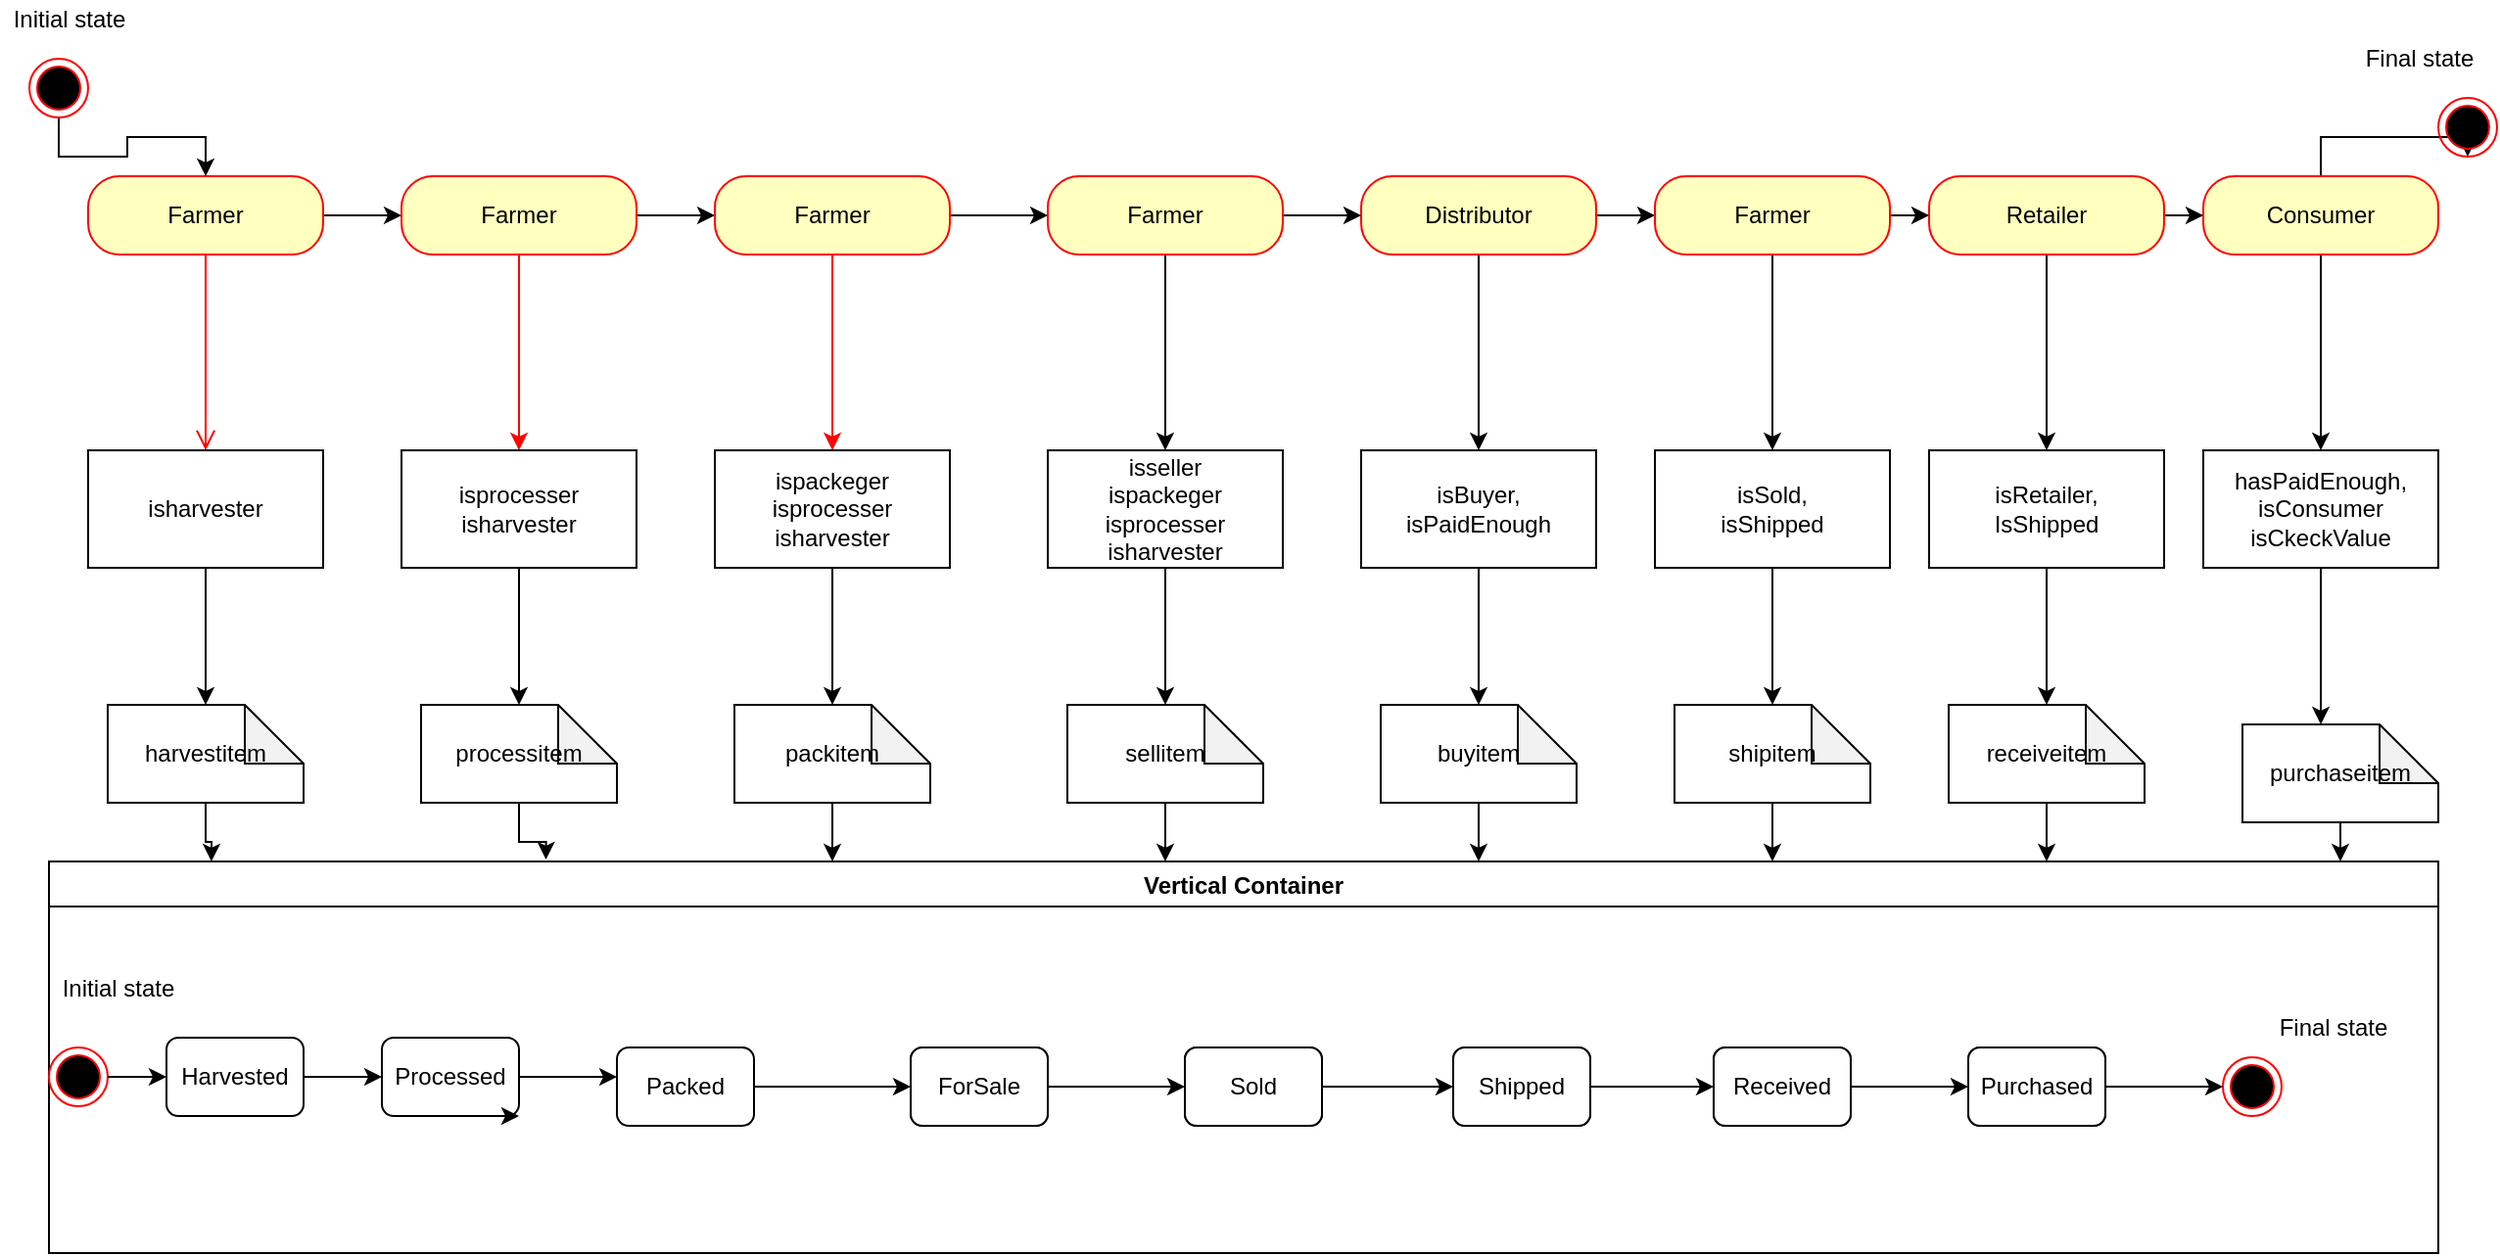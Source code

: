 <mxfile version="14.7.0" type="device"><diagram id="wvDA5O0fSJP32DQWNOp_" name="Page-1"><mxGraphModel dx="1274" dy="773" grid="1" gridSize="10" guides="1" tooltips="1" connect="1" arrows="1" fold="1" page="1" pageScale="1" pageWidth="827" pageHeight="1169" math="0" shadow="0"><root><mxCell id="0"/><mxCell id="1" parent="0"/><mxCell id="ZfZ1TwT_y2Be26_asSqv-5" value="Vertical Container" style="swimlane;" vertex="1" parent="1"><mxGeometry x="40" y="560" width="1220" height="200" as="geometry"/></mxCell><mxCell id="ZfZ1TwT_y2Be26_asSqv-7" value="Harvested" style="rounded=1;whiteSpace=wrap;html=1;" vertex="1" parent="ZfZ1TwT_y2Be26_asSqv-5"><mxGeometry x="60" y="90" width="70" height="40" as="geometry"/></mxCell><mxCell id="ZfZ1TwT_y2Be26_asSqv-11" value="" style="rounded=1;whiteSpace=wrap;html=1;" vertex="1" parent="ZfZ1TwT_y2Be26_asSqv-5"><mxGeometry x="580" y="95" width="70" height="40" as="geometry"/></mxCell><mxCell id="ZfZ1TwT_y2Be26_asSqv-10" value="" style="rounded=1;whiteSpace=wrap;html=1;" vertex="1" parent="ZfZ1TwT_y2Be26_asSqv-5"><mxGeometry x="440" y="95" width="70" height="40" as="geometry"/></mxCell><mxCell id="ZfZ1TwT_y2Be26_asSqv-9" value="Packed" style="rounded=1;whiteSpace=wrap;html=1;" vertex="1" parent="ZfZ1TwT_y2Be26_asSqv-5"><mxGeometry x="290" y="95" width="70" height="40" as="geometry"/></mxCell><mxCell id="ZfZ1TwT_y2Be26_asSqv-8" value="Processed" style="rounded=1;whiteSpace=wrap;html=1;" vertex="1" parent="ZfZ1TwT_y2Be26_asSqv-5"><mxGeometry x="170" y="90" width="70" height="40" as="geometry"/></mxCell><mxCell id="ZfZ1TwT_y2Be26_asSqv-12" value="" style="rounded=1;whiteSpace=wrap;html=1;" vertex="1" parent="ZfZ1TwT_y2Be26_asSqv-5"><mxGeometry x="717" y="95" width="70" height="40" as="geometry"/></mxCell><mxCell id="ZfZ1TwT_y2Be26_asSqv-14" value="" style="rounded=1;whiteSpace=wrap;html=1;" vertex="1" parent="ZfZ1TwT_y2Be26_asSqv-5"><mxGeometry x="980" y="95" width="70" height="40" as="geometry"/></mxCell><mxCell id="ZfZ1TwT_y2Be26_asSqv-13" value="" style="rounded=1;whiteSpace=wrap;html=1;" vertex="1" parent="ZfZ1TwT_y2Be26_asSqv-5"><mxGeometry x="850" y="95" width="70" height="40" as="geometry"/></mxCell><mxCell id="ZfZ1TwT_y2Be26_asSqv-16" value="" style="ellipse;html=1;shape=endState;fillColor=#000000;strokeColor=#ff0000;" vertex="1" parent="ZfZ1TwT_y2Be26_asSqv-5"><mxGeometry y="95" width="30" height="30" as="geometry"/></mxCell><mxCell id="ZfZ1TwT_y2Be26_asSqv-17" style="edgeStyle=orthogonalEdgeStyle;rounded=0;orthogonalLoop=1;jettySize=auto;html=1;exitX=0.5;exitY=1;exitDx=0;exitDy=0;entryX=1;entryY=1;entryDx=0;entryDy=0;" edge="1" parent="ZfZ1TwT_y2Be26_asSqv-5" source="ZfZ1TwT_y2Be26_asSqv-8" target="ZfZ1TwT_y2Be26_asSqv-8"><mxGeometry relative="1" as="geometry"/></mxCell><mxCell id="ZfZ1TwT_y2Be26_asSqv-26" value="Sold" style="rounded=1;whiteSpace=wrap;html=1;" vertex="1" parent="ZfZ1TwT_y2Be26_asSqv-5"><mxGeometry x="580" y="95" width="70" height="40" as="geometry"/></mxCell><mxCell id="ZfZ1TwT_y2Be26_asSqv-28" value="Shipped" style="rounded=1;whiteSpace=wrap;html=1;" vertex="1" parent="ZfZ1TwT_y2Be26_asSqv-5"><mxGeometry x="717" y="95" width="70" height="40" as="geometry"/></mxCell><mxCell id="ZfZ1TwT_y2Be26_asSqv-29" value="" style="edgeStyle=orthogonalEdgeStyle;rounded=0;orthogonalLoop=1;jettySize=auto;html=1;" edge="1" parent="ZfZ1TwT_y2Be26_asSqv-5" source="ZfZ1TwT_y2Be26_asSqv-26" target="ZfZ1TwT_y2Be26_asSqv-28"><mxGeometry relative="1" as="geometry"/></mxCell><mxCell id="ZfZ1TwT_y2Be26_asSqv-30" value="Received" style="rounded=1;whiteSpace=wrap;html=1;" vertex="1" parent="ZfZ1TwT_y2Be26_asSqv-5"><mxGeometry x="850" y="95" width="70" height="40" as="geometry"/></mxCell><mxCell id="ZfZ1TwT_y2Be26_asSqv-31" value="" style="edgeStyle=orthogonalEdgeStyle;rounded=0;orthogonalLoop=1;jettySize=auto;html=1;" edge="1" parent="ZfZ1TwT_y2Be26_asSqv-5" source="ZfZ1TwT_y2Be26_asSqv-28" target="ZfZ1TwT_y2Be26_asSqv-30"><mxGeometry relative="1" as="geometry"/></mxCell><mxCell id="ZfZ1TwT_y2Be26_asSqv-32" value="Purchased" style="rounded=1;whiteSpace=wrap;html=1;" vertex="1" parent="ZfZ1TwT_y2Be26_asSqv-5"><mxGeometry x="980" y="95" width="70" height="40" as="geometry"/></mxCell><mxCell id="ZfZ1TwT_y2Be26_asSqv-33" value="" style="edgeStyle=orthogonalEdgeStyle;rounded=0;orthogonalLoop=1;jettySize=auto;html=1;" edge="1" parent="ZfZ1TwT_y2Be26_asSqv-5" source="ZfZ1TwT_y2Be26_asSqv-30" target="ZfZ1TwT_y2Be26_asSqv-32"><mxGeometry relative="1" as="geometry"/></mxCell><mxCell id="ZfZ1TwT_y2Be26_asSqv-34" value="" style="ellipse;html=1;shape=endState;fillColor=#000000;strokeColor=#ff0000;" vertex="1" parent="ZfZ1TwT_y2Be26_asSqv-5"><mxGeometry x="1110" y="100" width="30" height="30" as="geometry"/></mxCell><mxCell id="ZfZ1TwT_y2Be26_asSqv-114" value="Final state" style="text;html=1;align=center;verticalAlign=middle;resizable=0;points=[];autosize=1;strokeColor=none;" vertex="1" parent="ZfZ1TwT_y2Be26_asSqv-5"><mxGeometry x="1131" y="75" width="70" height="20" as="geometry"/></mxCell><mxCell id="ZfZ1TwT_y2Be26_asSqv-115" value="Initial state" style="text;html=1;align=center;verticalAlign=middle;resizable=0;points=[];autosize=1;strokeColor=none;" vertex="1" parent="ZfZ1TwT_y2Be26_asSqv-5"><mxGeometry y="55" width="70" height="20" as="geometry"/></mxCell><mxCell id="ZfZ1TwT_y2Be26_asSqv-19" value="" style="edgeStyle=orthogonalEdgeStyle;rounded=0;orthogonalLoop=1;jettySize=auto;html=1;" edge="1" parent="1" source="ZfZ1TwT_y2Be26_asSqv-16"><mxGeometry relative="1" as="geometry"><mxPoint x="100" y="670" as="targetPoint"/></mxGeometry></mxCell><mxCell id="ZfZ1TwT_y2Be26_asSqv-21" value="" style="edgeStyle=orthogonalEdgeStyle;rounded=0;orthogonalLoop=1;jettySize=auto;html=1;" edge="1" parent="1" source="ZfZ1TwT_y2Be26_asSqv-7"><mxGeometry relative="1" as="geometry"><mxPoint x="210" y="670" as="targetPoint"/></mxGeometry></mxCell><mxCell id="ZfZ1TwT_y2Be26_asSqv-23" value="" style="edgeStyle=orthogonalEdgeStyle;rounded=0;orthogonalLoop=1;jettySize=auto;html=1;" edge="1" parent="1" source="ZfZ1TwT_y2Be26_asSqv-8"><mxGeometry relative="1" as="geometry"><mxPoint x="330" y="670" as="targetPoint"/></mxGeometry></mxCell><mxCell id="ZfZ1TwT_y2Be26_asSqv-27" value="" style="edgeStyle=orthogonalEdgeStyle;rounded=0;orthogonalLoop=1;jettySize=auto;html=1;" edge="1" parent="1" source="ZfZ1TwT_y2Be26_asSqv-24" target="ZfZ1TwT_y2Be26_asSqv-26"><mxGeometry relative="1" as="geometry"/></mxCell><mxCell id="ZfZ1TwT_y2Be26_asSqv-24" value="ForSale" style="rounded=1;whiteSpace=wrap;html=1;" vertex="1" parent="1"><mxGeometry x="480" y="655" width="70" height="40" as="geometry"/></mxCell><mxCell id="ZfZ1TwT_y2Be26_asSqv-25" value="" style="edgeStyle=orthogonalEdgeStyle;rounded=0;orthogonalLoop=1;jettySize=auto;html=1;" edge="1" parent="1" source="ZfZ1TwT_y2Be26_asSqv-9" target="ZfZ1TwT_y2Be26_asSqv-24"><mxGeometry relative="1" as="geometry"/></mxCell><mxCell id="ZfZ1TwT_y2Be26_asSqv-36" value="" style="edgeStyle=orthogonalEdgeStyle;rounded=0;orthogonalLoop=1;jettySize=auto;html=1;" edge="1" parent="1" source="ZfZ1TwT_y2Be26_asSqv-32"><mxGeometry relative="1" as="geometry"><mxPoint x="1150" y="675" as="targetPoint"/></mxGeometry></mxCell><mxCell id="ZfZ1TwT_y2Be26_asSqv-100" value="" style="edgeStyle=orthogonalEdgeStyle;rounded=0;orthogonalLoop=1;jettySize=auto;html=1;strokeColor=#000000;" edge="1" parent="1" source="ZfZ1TwT_y2Be26_asSqv-37" target="ZfZ1TwT_y2Be26_asSqv-43"><mxGeometry relative="1" as="geometry"/></mxCell><mxCell id="ZfZ1TwT_y2Be26_asSqv-37" value="Farmer" style="rounded=1;whiteSpace=wrap;html=1;arcSize=40;fontColor=#000000;fillColor=#ffffc0;strokeColor=#ff0000;" vertex="1" parent="1"><mxGeometry x="60" y="210" width="120" height="40" as="geometry"/></mxCell><mxCell id="ZfZ1TwT_y2Be26_asSqv-38" value="" style="edgeStyle=orthogonalEdgeStyle;html=1;verticalAlign=bottom;endArrow=open;endSize=8;strokeColor=#ff0000;entryX=0.5;entryY=0;entryDx=0;entryDy=0;" edge="1" source="ZfZ1TwT_y2Be26_asSqv-37" parent="1" target="ZfZ1TwT_y2Be26_asSqv-40"><mxGeometry relative="1" as="geometry"><mxPoint x="120" y="310" as="targetPoint"/></mxGeometry></mxCell><mxCell id="ZfZ1TwT_y2Be26_asSqv-42" style="edgeStyle=orthogonalEdgeStyle;rounded=0;orthogonalLoop=1;jettySize=auto;html=1;entryX=0.068;entryY=0;entryDx=0;entryDy=0;entryPerimeter=0;" edge="1" parent="1" source="ZfZ1TwT_y2Be26_asSqv-39" target="ZfZ1TwT_y2Be26_asSqv-5"><mxGeometry relative="1" as="geometry"/></mxCell><mxCell id="ZfZ1TwT_y2Be26_asSqv-39" value="harvestitem" style="shape=note;whiteSpace=wrap;html=1;backgroundOutline=1;darkOpacity=0.05;" vertex="1" parent="1"><mxGeometry x="70" y="480" width="100" height="50" as="geometry"/></mxCell><mxCell id="ZfZ1TwT_y2Be26_asSqv-41" style="edgeStyle=orthogonalEdgeStyle;rounded=0;orthogonalLoop=1;jettySize=auto;html=1;entryX=0.5;entryY=0;entryDx=0;entryDy=0;entryPerimeter=0;" edge="1" parent="1" source="ZfZ1TwT_y2Be26_asSqv-40" target="ZfZ1TwT_y2Be26_asSqv-39"><mxGeometry relative="1" as="geometry"/></mxCell><mxCell id="ZfZ1TwT_y2Be26_asSqv-40" value="isharvester" style="rounded=0;whiteSpace=wrap;html=1;" vertex="1" parent="1"><mxGeometry x="60" y="350" width="120" height="60" as="geometry"/></mxCell><mxCell id="ZfZ1TwT_y2Be26_asSqv-48" style="edgeStyle=orthogonalEdgeStyle;rounded=0;orthogonalLoop=1;jettySize=auto;html=1;entryX=0.5;entryY=0;entryDx=0;entryDy=0;strokeColor=#FF0303;" edge="1" parent="1" source="ZfZ1TwT_y2Be26_asSqv-43" target="ZfZ1TwT_y2Be26_asSqv-47"><mxGeometry relative="1" as="geometry"/></mxCell><mxCell id="ZfZ1TwT_y2Be26_asSqv-101" value="" style="edgeStyle=orthogonalEdgeStyle;rounded=0;orthogonalLoop=1;jettySize=auto;html=1;strokeColor=#000000;" edge="1" parent="1" source="ZfZ1TwT_y2Be26_asSqv-43" target="ZfZ1TwT_y2Be26_asSqv-44"><mxGeometry relative="1" as="geometry"/></mxCell><mxCell id="ZfZ1TwT_y2Be26_asSqv-43" value="Farmer" style="rounded=1;whiteSpace=wrap;html=1;arcSize=40;fontColor=#000000;fillColor=#ffffc0;strokeColor=#ff0000;" vertex="1" parent="1"><mxGeometry x="220" y="210" width="120" height="40" as="geometry"/></mxCell><mxCell id="ZfZ1TwT_y2Be26_asSqv-53" value="" style="edgeStyle=orthogonalEdgeStyle;rounded=0;orthogonalLoop=1;jettySize=auto;html=1;strokeColor=#FF0303;" edge="1" parent="1" source="ZfZ1TwT_y2Be26_asSqv-44" target="ZfZ1TwT_y2Be26_asSqv-52"><mxGeometry relative="1" as="geometry"/></mxCell><mxCell id="ZfZ1TwT_y2Be26_asSqv-102" value="" style="edgeStyle=orthogonalEdgeStyle;rounded=0;orthogonalLoop=1;jettySize=auto;html=1;strokeColor=#000000;" edge="1" parent="1" source="ZfZ1TwT_y2Be26_asSqv-44" target="ZfZ1TwT_y2Be26_asSqv-46"><mxGeometry relative="1" as="geometry"/></mxCell><mxCell id="ZfZ1TwT_y2Be26_asSqv-44" value="Farmer" style="rounded=1;whiteSpace=wrap;html=1;arcSize=40;fontColor=#000000;fillColor=#ffffc0;strokeColor=#ff0000;" vertex="1" parent="1"><mxGeometry x="380" y="210" width="120" height="40" as="geometry"/></mxCell><mxCell id="ZfZ1TwT_y2Be26_asSqv-59" value="" style="edgeStyle=orthogonalEdgeStyle;rounded=0;orthogonalLoop=1;jettySize=auto;html=1;strokeColor=#000000;entryX=0.5;entryY=0;entryDx=0;entryDy=0;" edge="1" parent="1" source="ZfZ1TwT_y2Be26_asSqv-45" target="ZfZ1TwT_y2Be26_asSqv-58"><mxGeometry relative="1" as="geometry"/></mxCell><mxCell id="ZfZ1TwT_y2Be26_asSqv-104" value="" style="edgeStyle=orthogonalEdgeStyle;rounded=0;orthogonalLoop=1;jettySize=auto;html=1;strokeColor=#000000;" edge="1" parent="1" source="ZfZ1TwT_y2Be26_asSqv-45" target="ZfZ1TwT_y2Be26_asSqv-75"><mxGeometry relative="1" as="geometry"/></mxCell><mxCell id="ZfZ1TwT_y2Be26_asSqv-45" value="Distributor" style="rounded=1;whiteSpace=wrap;html=1;arcSize=40;fontColor=#000000;fillColor=#ffffc0;strokeColor=#ff0000;" vertex="1" parent="1"><mxGeometry x="710" y="210" width="120" height="40" as="geometry"/></mxCell><mxCell id="ZfZ1TwT_y2Be26_asSqv-70" value="" style="edgeStyle=orthogonalEdgeStyle;rounded=0;orthogonalLoop=1;jettySize=auto;html=1;strokeColor=#000000;" edge="1" parent="1" source="ZfZ1TwT_y2Be26_asSqv-46" target="ZfZ1TwT_y2Be26_asSqv-69"><mxGeometry relative="1" as="geometry"/></mxCell><mxCell id="ZfZ1TwT_y2Be26_asSqv-103" value="" style="edgeStyle=orthogonalEdgeStyle;rounded=0;orthogonalLoop=1;jettySize=auto;html=1;strokeColor=#000000;" edge="1" parent="1" source="ZfZ1TwT_y2Be26_asSqv-46" target="ZfZ1TwT_y2Be26_asSqv-45"><mxGeometry relative="1" as="geometry"/></mxCell><mxCell id="ZfZ1TwT_y2Be26_asSqv-46" value="Farmer" style="rounded=1;whiteSpace=wrap;html=1;arcSize=40;fontColor=#000000;fillColor=#ffffc0;strokeColor=#ff0000;" vertex="1" parent="1"><mxGeometry x="550" y="210" width="120" height="40" as="geometry"/></mxCell><mxCell id="ZfZ1TwT_y2Be26_asSqv-50" style="edgeStyle=orthogonalEdgeStyle;rounded=0;orthogonalLoop=1;jettySize=auto;html=1;entryX=0.5;entryY=0;entryDx=0;entryDy=0;entryPerimeter=0;" edge="1" parent="1" source="ZfZ1TwT_y2Be26_asSqv-47" target="ZfZ1TwT_y2Be26_asSqv-49"><mxGeometry relative="1" as="geometry"/></mxCell><mxCell id="ZfZ1TwT_y2Be26_asSqv-47" value="isprocesser&lt;br&gt;isharvester" style="rounded=0;whiteSpace=wrap;html=1;" vertex="1" parent="1"><mxGeometry x="220" y="350" width="120" height="60" as="geometry"/></mxCell><mxCell id="ZfZ1TwT_y2Be26_asSqv-51" style="edgeStyle=orthogonalEdgeStyle;rounded=0;orthogonalLoop=1;jettySize=auto;html=1;entryX=0.208;entryY=-0.005;entryDx=0;entryDy=0;entryPerimeter=0;" edge="1" parent="1" source="ZfZ1TwT_y2Be26_asSqv-49" target="ZfZ1TwT_y2Be26_asSqv-5"><mxGeometry relative="1" as="geometry"/></mxCell><mxCell id="ZfZ1TwT_y2Be26_asSqv-49" value="processitem" style="shape=note;whiteSpace=wrap;html=1;backgroundOutline=1;darkOpacity=0.05;" vertex="1" parent="1"><mxGeometry x="230" y="480" width="100" height="50" as="geometry"/></mxCell><mxCell id="ZfZ1TwT_y2Be26_asSqv-55" value="" style="edgeStyle=orthogonalEdgeStyle;rounded=0;orthogonalLoop=1;jettySize=auto;html=1;" edge="1" parent="1" source="ZfZ1TwT_y2Be26_asSqv-52" target="ZfZ1TwT_y2Be26_asSqv-54"><mxGeometry relative="1" as="geometry"/></mxCell><mxCell id="ZfZ1TwT_y2Be26_asSqv-52" value="ispackeger&lt;br&gt;isprocesser&lt;br&gt;isharvester" style="rounded=0;whiteSpace=wrap;html=1;" vertex="1" parent="1"><mxGeometry x="380" y="350" width="120" height="60" as="geometry"/></mxCell><mxCell id="ZfZ1TwT_y2Be26_asSqv-57" value="" style="edgeStyle=orthogonalEdgeStyle;rounded=0;orthogonalLoop=1;jettySize=auto;html=1;strokeColor=#000000;" edge="1" parent="1" source="ZfZ1TwT_y2Be26_asSqv-54"><mxGeometry relative="1" as="geometry"><mxPoint x="440" y="560" as="targetPoint"/></mxGeometry></mxCell><mxCell id="ZfZ1TwT_y2Be26_asSqv-54" value="packitem" style="shape=note;whiteSpace=wrap;html=1;backgroundOutline=1;darkOpacity=0.05;" vertex="1" parent="1"><mxGeometry x="390" y="480" width="100" height="50" as="geometry"/></mxCell><mxCell id="ZfZ1TwT_y2Be26_asSqv-66" value="" style="edgeStyle=orthogonalEdgeStyle;rounded=0;orthogonalLoop=1;jettySize=auto;html=1;strokeColor=#000000;" edge="1" parent="1" source="ZfZ1TwT_y2Be26_asSqv-58" target="ZfZ1TwT_y2Be26_asSqv-62"><mxGeometry relative="1" as="geometry"/></mxCell><mxCell id="ZfZ1TwT_y2Be26_asSqv-58" value="isBuyer,&lt;br&gt;isPaidEnough" style="rounded=0;whiteSpace=wrap;html=1;" vertex="1" parent="1"><mxGeometry x="710" y="350" width="120" height="60" as="geometry"/></mxCell><mxCell id="ZfZ1TwT_y2Be26_asSqv-68" value="" style="edgeStyle=orthogonalEdgeStyle;rounded=0;orthogonalLoop=1;jettySize=auto;html=1;strokeColor=#000000;" edge="1" parent="1" source="ZfZ1TwT_y2Be26_asSqv-62"><mxGeometry relative="1" as="geometry"><mxPoint x="770" y="560" as="targetPoint"/></mxGeometry></mxCell><mxCell id="ZfZ1TwT_y2Be26_asSqv-62" value="buyitem" style="shape=note;whiteSpace=wrap;html=1;backgroundOutline=1;darkOpacity=0.05;" vertex="1" parent="1"><mxGeometry x="720" y="480" width="100" height="50" as="geometry"/></mxCell><mxCell id="ZfZ1TwT_y2Be26_asSqv-72" value="" style="edgeStyle=orthogonalEdgeStyle;rounded=0;orthogonalLoop=1;jettySize=auto;html=1;strokeColor=#000000;" edge="1" parent="1" source="ZfZ1TwT_y2Be26_asSqv-69" target="ZfZ1TwT_y2Be26_asSqv-71"><mxGeometry relative="1" as="geometry"/></mxCell><mxCell id="ZfZ1TwT_y2Be26_asSqv-69" value="isseller&lt;br&gt;ispackeger&lt;br&gt;isprocesser&lt;br&gt;isharvester" style="rounded=0;whiteSpace=wrap;html=1;" vertex="1" parent="1"><mxGeometry x="550" y="350" width="120" height="60" as="geometry"/></mxCell><mxCell id="ZfZ1TwT_y2Be26_asSqv-74" value="" style="edgeStyle=orthogonalEdgeStyle;rounded=0;orthogonalLoop=1;jettySize=auto;html=1;strokeColor=#000000;" edge="1" parent="1" source="ZfZ1TwT_y2Be26_asSqv-71"><mxGeometry relative="1" as="geometry"><mxPoint x="610" y="560" as="targetPoint"/></mxGeometry></mxCell><mxCell id="ZfZ1TwT_y2Be26_asSqv-71" value="sellitem" style="shape=note;whiteSpace=wrap;html=1;backgroundOutline=1;darkOpacity=0.05;" vertex="1" parent="1"><mxGeometry x="560" y="480" width="100" height="50" as="geometry"/></mxCell><mxCell id="ZfZ1TwT_y2Be26_asSqv-77" value="" style="edgeStyle=orthogonalEdgeStyle;rounded=0;orthogonalLoop=1;jettySize=auto;html=1;strokeColor=#000000;" edge="1" parent="1" source="ZfZ1TwT_y2Be26_asSqv-75" target="ZfZ1TwT_y2Be26_asSqv-76"><mxGeometry relative="1" as="geometry"/></mxCell><mxCell id="ZfZ1TwT_y2Be26_asSqv-105" value="" style="edgeStyle=orthogonalEdgeStyle;rounded=0;orthogonalLoop=1;jettySize=auto;html=1;strokeColor=#000000;" edge="1" parent="1" source="ZfZ1TwT_y2Be26_asSqv-75" target="ZfZ1TwT_y2Be26_asSqv-82"><mxGeometry relative="1" as="geometry"/></mxCell><mxCell id="ZfZ1TwT_y2Be26_asSqv-75" value="Farmer" style="rounded=1;whiteSpace=wrap;html=1;arcSize=40;fontColor=#000000;fillColor=#ffffc0;strokeColor=#ff0000;" vertex="1" parent="1"><mxGeometry x="860" y="210" width="120" height="40" as="geometry"/></mxCell><mxCell id="ZfZ1TwT_y2Be26_asSqv-79" value="" style="edgeStyle=orthogonalEdgeStyle;rounded=0;orthogonalLoop=1;jettySize=auto;html=1;strokeColor=#000000;" edge="1" parent="1" source="ZfZ1TwT_y2Be26_asSqv-76" target="ZfZ1TwT_y2Be26_asSqv-78"><mxGeometry relative="1" as="geometry"/></mxCell><mxCell id="ZfZ1TwT_y2Be26_asSqv-76" value="isSold,&lt;br&gt;isShipped" style="rounded=0;whiteSpace=wrap;html=1;" vertex="1" parent="1"><mxGeometry x="860" y="350" width="120" height="60" as="geometry"/></mxCell><mxCell id="ZfZ1TwT_y2Be26_asSqv-81" value="" style="edgeStyle=orthogonalEdgeStyle;rounded=0;orthogonalLoop=1;jettySize=auto;html=1;strokeColor=#000000;" edge="1" parent="1" source="ZfZ1TwT_y2Be26_asSqv-78"><mxGeometry relative="1" as="geometry"><mxPoint x="920" y="560" as="targetPoint"/></mxGeometry></mxCell><mxCell id="ZfZ1TwT_y2Be26_asSqv-78" value="shipitem" style="shape=note;whiteSpace=wrap;html=1;backgroundOutline=1;darkOpacity=0.05;" vertex="1" parent="1"><mxGeometry x="870" y="480" width="100" height="50" as="geometry"/></mxCell><mxCell id="ZfZ1TwT_y2Be26_asSqv-85" value="" style="edgeStyle=orthogonalEdgeStyle;rounded=0;orthogonalLoop=1;jettySize=auto;html=1;strokeColor=#000000;" edge="1" parent="1" source="ZfZ1TwT_y2Be26_asSqv-82" target="ZfZ1TwT_y2Be26_asSqv-84"><mxGeometry relative="1" as="geometry"/></mxCell><mxCell id="ZfZ1TwT_y2Be26_asSqv-106" value="" style="edgeStyle=orthogonalEdgeStyle;rounded=0;orthogonalLoop=1;jettySize=auto;html=1;strokeColor=#000000;" edge="1" parent="1" source="ZfZ1TwT_y2Be26_asSqv-82" target="ZfZ1TwT_y2Be26_asSqv-92"><mxGeometry relative="1" as="geometry"/></mxCell><mxCell id="ZfZ1TwT_y2Be26_asSqv-82" value="Retailer" style="rounded=1;whiteSpace=wrap;html=1;arcSize=40;fontColor=#000000;fillColor=#ffffc0;strokeColor=#ff0000;" vertex="1" parent="1"><mxGeometry x="1000" y="210" width="120" height="40" as="geometry"/></mxCell><mxCell id="ZfZ1TwT_y2Be26_asSqv-89" value="" style="edgeStyle=orthogonalEdgeStyle;rounded=0;orthogonalLoop=1;jettySize=auto;html=1;strokeColor=#000000;" edge="1" parent="1" source="ZfZ1TwT_y2Be26_asSqv-84" target="ZfZ1TwT_y2Be26_asSqv-88"><mxGeometry relative="1" as="geometry"/></mxCell><mxCell id="ZfZ1TwT_y2Be26_asSqv-84" value="isRetailer,&lt;br&gt;IsShipped" style="rounded=0;whiteSpace=wrap;html=1;" vertex="1" parent="1"><mxGeometry x="1000" y="350" width="120" height="60" as="geometry"/></mxCell><mxCell id="ZfZ1TwT_y2Be26_asSqv-91" value="" style="edgeStyle=orthogonalEdgeStyle;rounded=0;orthogonalLoop=1;jettySize=auto;html=1;strokeColor=#000000;" edge="1" parent="1" source="ZfZ1TwT_y2Be26_asSqv-88"><mxGeometry relative="1" as="geometry"><mxPoint x="1060" y="560" as="targetPoint"/></mxGeometry></mxCell><mxCell id="ZfZ1TwT_y2Be26_asSqv-88" value="receiveitem" style="shape=note;whiteSpace=wrap;html=1;backgroundOutline=1;darkOpacity=0.05;" vertex="1" parent="1"><mxGeometry x="1010" y="480" width="100" height="50" as="geometry"/></mxCell><mxCell id="ZfZ1TwT_y2Be26_asSqv-94" value="" style="edgeStyle=orthogonalEdgeStyle;rounded=0;orthogonalLoop=1;jettySize=auto;html=1;strokeColor=#000000;" edge="1" parent="1" source="ZfZ1TwT_y2Be26_asSqv-92" target="ZfZ1TwT_y2Be26_asSqv-93"><mxGeometry relative="1" as="geometry"/></mxCell><mxCell id="ZfZ1TwT_y2Be26_asSqv-111" value="" style="edgeStyle=orthogonalEdgeStyle;rounded=0;orthogonalLoop=1;jettySize=auto;html=1;strokeColor=#000000;entryX=0.5;entryY=1;entryDx=0;entryDy=0;" edge="1" parent="1" source="ZfZ1TwT_y2Be26_asSqv-92" target="ZfZ1TwT_y2Be26_asSqv-109"><mxGeometry relative="1" as="geometry"><mxPoint x="1340" y="230" as="targetPoint"/></mxGeometry></mxCell><mxCell id="ZfZ1TwT_y2Be26_asSqv-92" value="Consumer" style="rounded=1;whiteSpace=wrap;html=1;arcSize=40;fontColor=#000000;fillColor=#ffffc0;strokeColor=#ff0000;" vertex="1" parent="1"><mxGeometry x="1140" y="210" width="120" height="40" as="geometry"/></mxCell><mxCell id="ZfZ1TwT_y2Be26_asSqv-96" value="" style="edgeStyle=orthogonalEdgeStyle;rounded=0;orthogonalLoop=1;jettySize=auto;html=1;strokeColor=#000000;" edge="1" parent="1" source="ZfZ1TwT_y2Be26_asSqv-93"><mxGeometry relative="1" as="geometry"><mxPoint x="1200" y="490" as="targetPoint"/></mxGeometry></mxCell><mxCell id="ZfZ1TwT_y2Be26_asSqv-93" value="hasPaidEnough,&lt;br&gt;isConsumer&lt;br&gt;isCkeckValue&lt;br&gt;" style="rounded=0;whiteSpace=wrap;html=1;" vertex="1" parent="1"><mxGeometry x="1140" y="350" width="120" height="60" as="geometry"/></mxCell><mxCell id="ZfZ1TwT_y2Be26_asSqv-99" value="" style="edgeStyle=orthogonalEdgeStyle;rounded=0;orthogonalLoop=1;jettySize=auto;html=1;strokeColor=#000000;" edge="1" parent="1" source="ZfZ1TwT_y2Be26_asSqv-97"><mxGeometry relative="1" as="geometry"><mxPoint x="1210" y="560" as="targetPoint"/></mxGeometry></mxCell><mxCell id="ZfZ1TwT_y2Be26_asSqv-97" value="purchaseitem" style="shape=note;whiteSpace=wrap;html=1;backgroundOutline=1;darkOpacity=0.05;" vertex="1" parent="1"><mxGeometry x="1160" y="490" width="100" height="50" as="geometry"/></mxCell><mxCell id="ZfZ1TwT_y2Be26_asSqv-108" value="" style="edgeStyle=orthogonalEdgeStyle;rounded=0;orthogonalLoop=1;jettySize=auto;html=1;strokeColor=#000000;" edge="1" parent="1" source="ZfZ1TwT_y2Be26_asSqv-107" target="ZfZ1TwT_y2Be26_asSqv-37"><mxGeometry relative="1" as="geometry"/></mxCell><mxCell id="ZfZ1TwT_y2Be26_asSqv-107" value="" style="ellipse;html=1;shape=endState;fillColor=#000000;strokeColor=#ff0000;" vertex="1" parent="1"><mxGeometry x="30" y="150" width="30" height="30" as="geometry"/></mxCell><mxCell id="ZfZ1TwT_y2Be26_asSqv-109" value="" style="ellipse;html=1;shape=endState;fillColor=#000000;strokeColor=#ff0000;" vertex="1" parent="1"><mxGeometry x="1260" y="170" width="30" height="30" as="geometry"/></mxCell><mxCell id="ZfZ1TwT_y2Be26_asSqv-112" value="Initial state" style="text;html=1;align=center;verticalAlign=middle;resizable=0;points=[];autosize=1;strokeColor=none;" vertex="1" parent="1"><mxGeometry x="15" y="120" width="70" height="20" as="geometry"/></mxCell><mxCell id="ZfZ1TwT_y2Be26_asSqv-113" value="Final state" style="text;html=1;align=center;verticalAlign=middle;resizable=0;points=[];autosize=1;strokeColor=none;" vertex="1" parent="1"><mxGeometry x="1215" y="140" width="70" height="20" as="geometry"/></mxCell></root></mxGraphModel></diagram></mxfile>